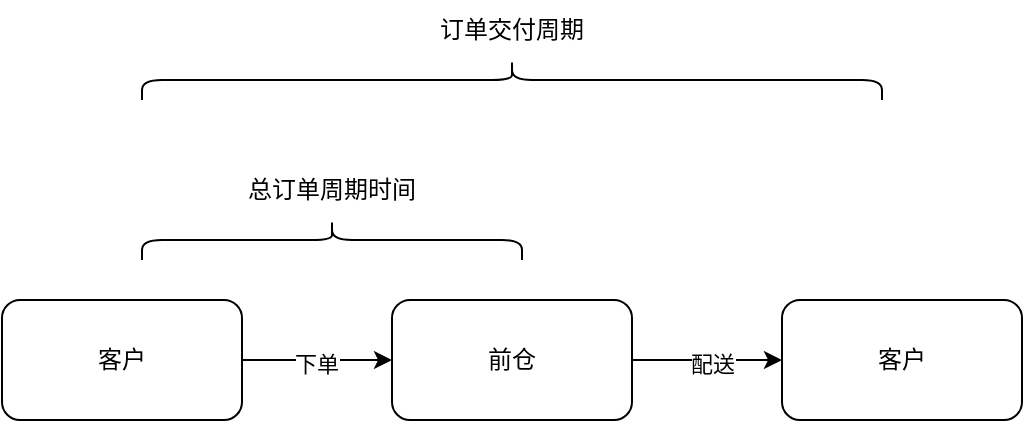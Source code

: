 <mxfile version="24.6.4" type="github">
  <diagram name="第 1 页" id="zeDQYPmnItenapbLxEYK">
    <mxGraphModel dx="616" dy="740" grid="1" gridSize="10" guides="1" tooltips="1" connect="1" arrows="1" fold="1" page="1" pageScale="1" pageWidth="827" pageHeight="1169" math="0" shadow="0">
      <root>
        <mxCell id="0" />
        <mxCell id="1" parent="0" />
        <mxCell id="cfKoiOyQj-taZWhqwXhv-8" style="edgeStyle=orthogonalEdgeStyle;rounded=0;orthogonalLoop=1;jettySize=auto;html=1;exitX=1;exitY=0.5;exitDx=0;exitDy=0;entryX=0;entryY=0.5;entryDx=0;entryDy=0;" edge="1" parent="1" source="cfKoiOyQj-taZWhqwXhv-1" target="cfKoiOyQj-taZWhqwXhv-2">
          <mxGeometry relative="1" as="geometry" />
        </mxCell>
        <mxCell id="cfKoiOyQj-taZWhqwXhv-10" value="下单" style="edgeLabel;html=1;align=center;verticalAlign=middle;resizable=0;points=[];" vertex="1" connectable="0" parent="cfKoiOyQj-taZWhqwXhv-8">
          <mxGeometry x="-0.013" y="-2" relative="1" as="geometry">
            <mxPoint as="offset" />
          </mxGeometry>
        </mxCell>
        <mxCell id="cfKoiOyQj-taZWhqwXhv-1" value="客户" style="rounded=1;whiteSpace=wrap;html=1;flipH=1;" vertex="1" parent="1">
          <mxGeometry x="80" y="310" width="120" height="60" as="geometry" />
        </mxCell>
        <mxCell id="cfKoiOyQj-taZWhqwXhv-9" style="edgeStyle=orthogonalEdgeStyle;rounded=0;orthogonalLoop=1;jettySize=auto;html=1;exitX=1;exitY=0.5;exitDx=0;exitDy=0;entryX=0;entryY=0.5;entryDx=0;entryDy=0;" edge="1" parent="1" source="cfKoiOyQj-taZWhqwXhv-2" target="cfKoiOyQj-taZWhqwXhv-3">
          <mxGeometry relative="1" as="geometry" />
        </mxCell>
        <mxCell id="cfKoiOyQj-taZWhqwXhv-11" value="配送" style="edgeLabel;html=1;align=center;verticalAlign=middle;resizable=0;points=[];" vertex="1" connectable="0" parent="cfKoiOyQj-taZWhqwXhv-9">
          <mxGeometry x="0.067" y="-2" relative="1" as="geometry">
            <mxPoint as="offset" />
          </mxGeometry>
        </mxCell>
        <mxCell id="cfKoiOyQj-taZWhqwXhv-2" value="前仓" style="rounded=1;whiteSpace=wrap;html=1;flipH=1;" vertex="1" parent="1">
          <mxGeometry x="275" y="310" width="120" height="60" as="geometry" />
        </mxCell>
        <mxCell id="cfKoiOyQj-taZWhqwXhv-3" value="客户" style="rounded=1;whiteSpace=wrap;html=1;flipH=1;" vertex="1" parent="1">
          <mxGeometry x="470" y="310" width="120" height="60" as="geometry" />
        </mxCell>
        <mxCell id="cfKoiOyQj-taZWhqwXhv-4" value="" style="shape=curlyBracket;whiteSpace=wrap;html=1;rounded=1;labelPosition=left;verticalLabelPosition=middle;align=right;verticalAlign=middle;direction=south;" vertex="1" parent="1">
          <mxGeometry x="150" y="270" width="190" height="20" as="geometry" />
        </mxCell>
        <mxCell id="cfKoiOyQj-taZWhqwXhv-5" value="总订单周期时间" style="text;html=1;align=center;verticalAlign=middle;whiteSpace=wrap;rounded=0;" vertex="1" parent="1">
          <mxGeometry x="200" y="240" width="90" height="30" as="geometry" />
        </mxCell>
        <mxCell id="cfKoiOyQj-taZWhqwXhv-6" value="" style="shape=curlyBracket;whiteSpace=wrap;html=1;rounded=1;labelPosition=left;verticalLabelPosition=middle;align=right;verticalAlign=middle;direction=south;" vertex="1" parent="1">
          <mxGeometry x="150" y="190" width="370" height="20" as="geometry" />
        </mxCell>
        <mxCell id="cfKoiOyQj-taZWhqwXhv-7" value="订单交付周期" style="text;html=1;align=center;verticalAlign=middle;whiteSpace=wrap;rounded=0;" vertex="1" parent="1">
          <mxGeometry x="290" y="160" width="90" height="30" as="geometry" />
        </mxCell>
      </root>
    </mxGraphModel>
  </diagram>
</mxfile>
